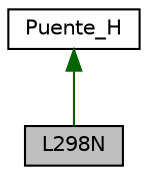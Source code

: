 digraph "L298N"
{
 // LATEX_PDF_SIZE
  edge [fontname="Helvetica",fontsize="10",labelfontname="Helvetica",labelfontsize="10"];
  node [fontname="Helvetica",fontsize="10",shape=record];
  Node1 [label="L298N",height=0.2,width=0.4,color="black", fillcolor="grey75", style="filled", fontcolor="black",tooltip="Clase del objeto L298N El objeto L298N realiza las acciones de control de dos motores controlados por..."];
  Node2 -> Node1 [dir="back",color="darkgreen",fontsize="10",style="solid",fontname="Helvetica"];
  Node2 [label="Puente_H",height=0.2,width=0.4,color="black", fillcolor="white", style="filled",URL="$class_puente___h.html",tooltip="Clase del objeto Puente_H El objeto Puente_H es la interfaz abstracta pura de cualquier puente H que ..."];
}
